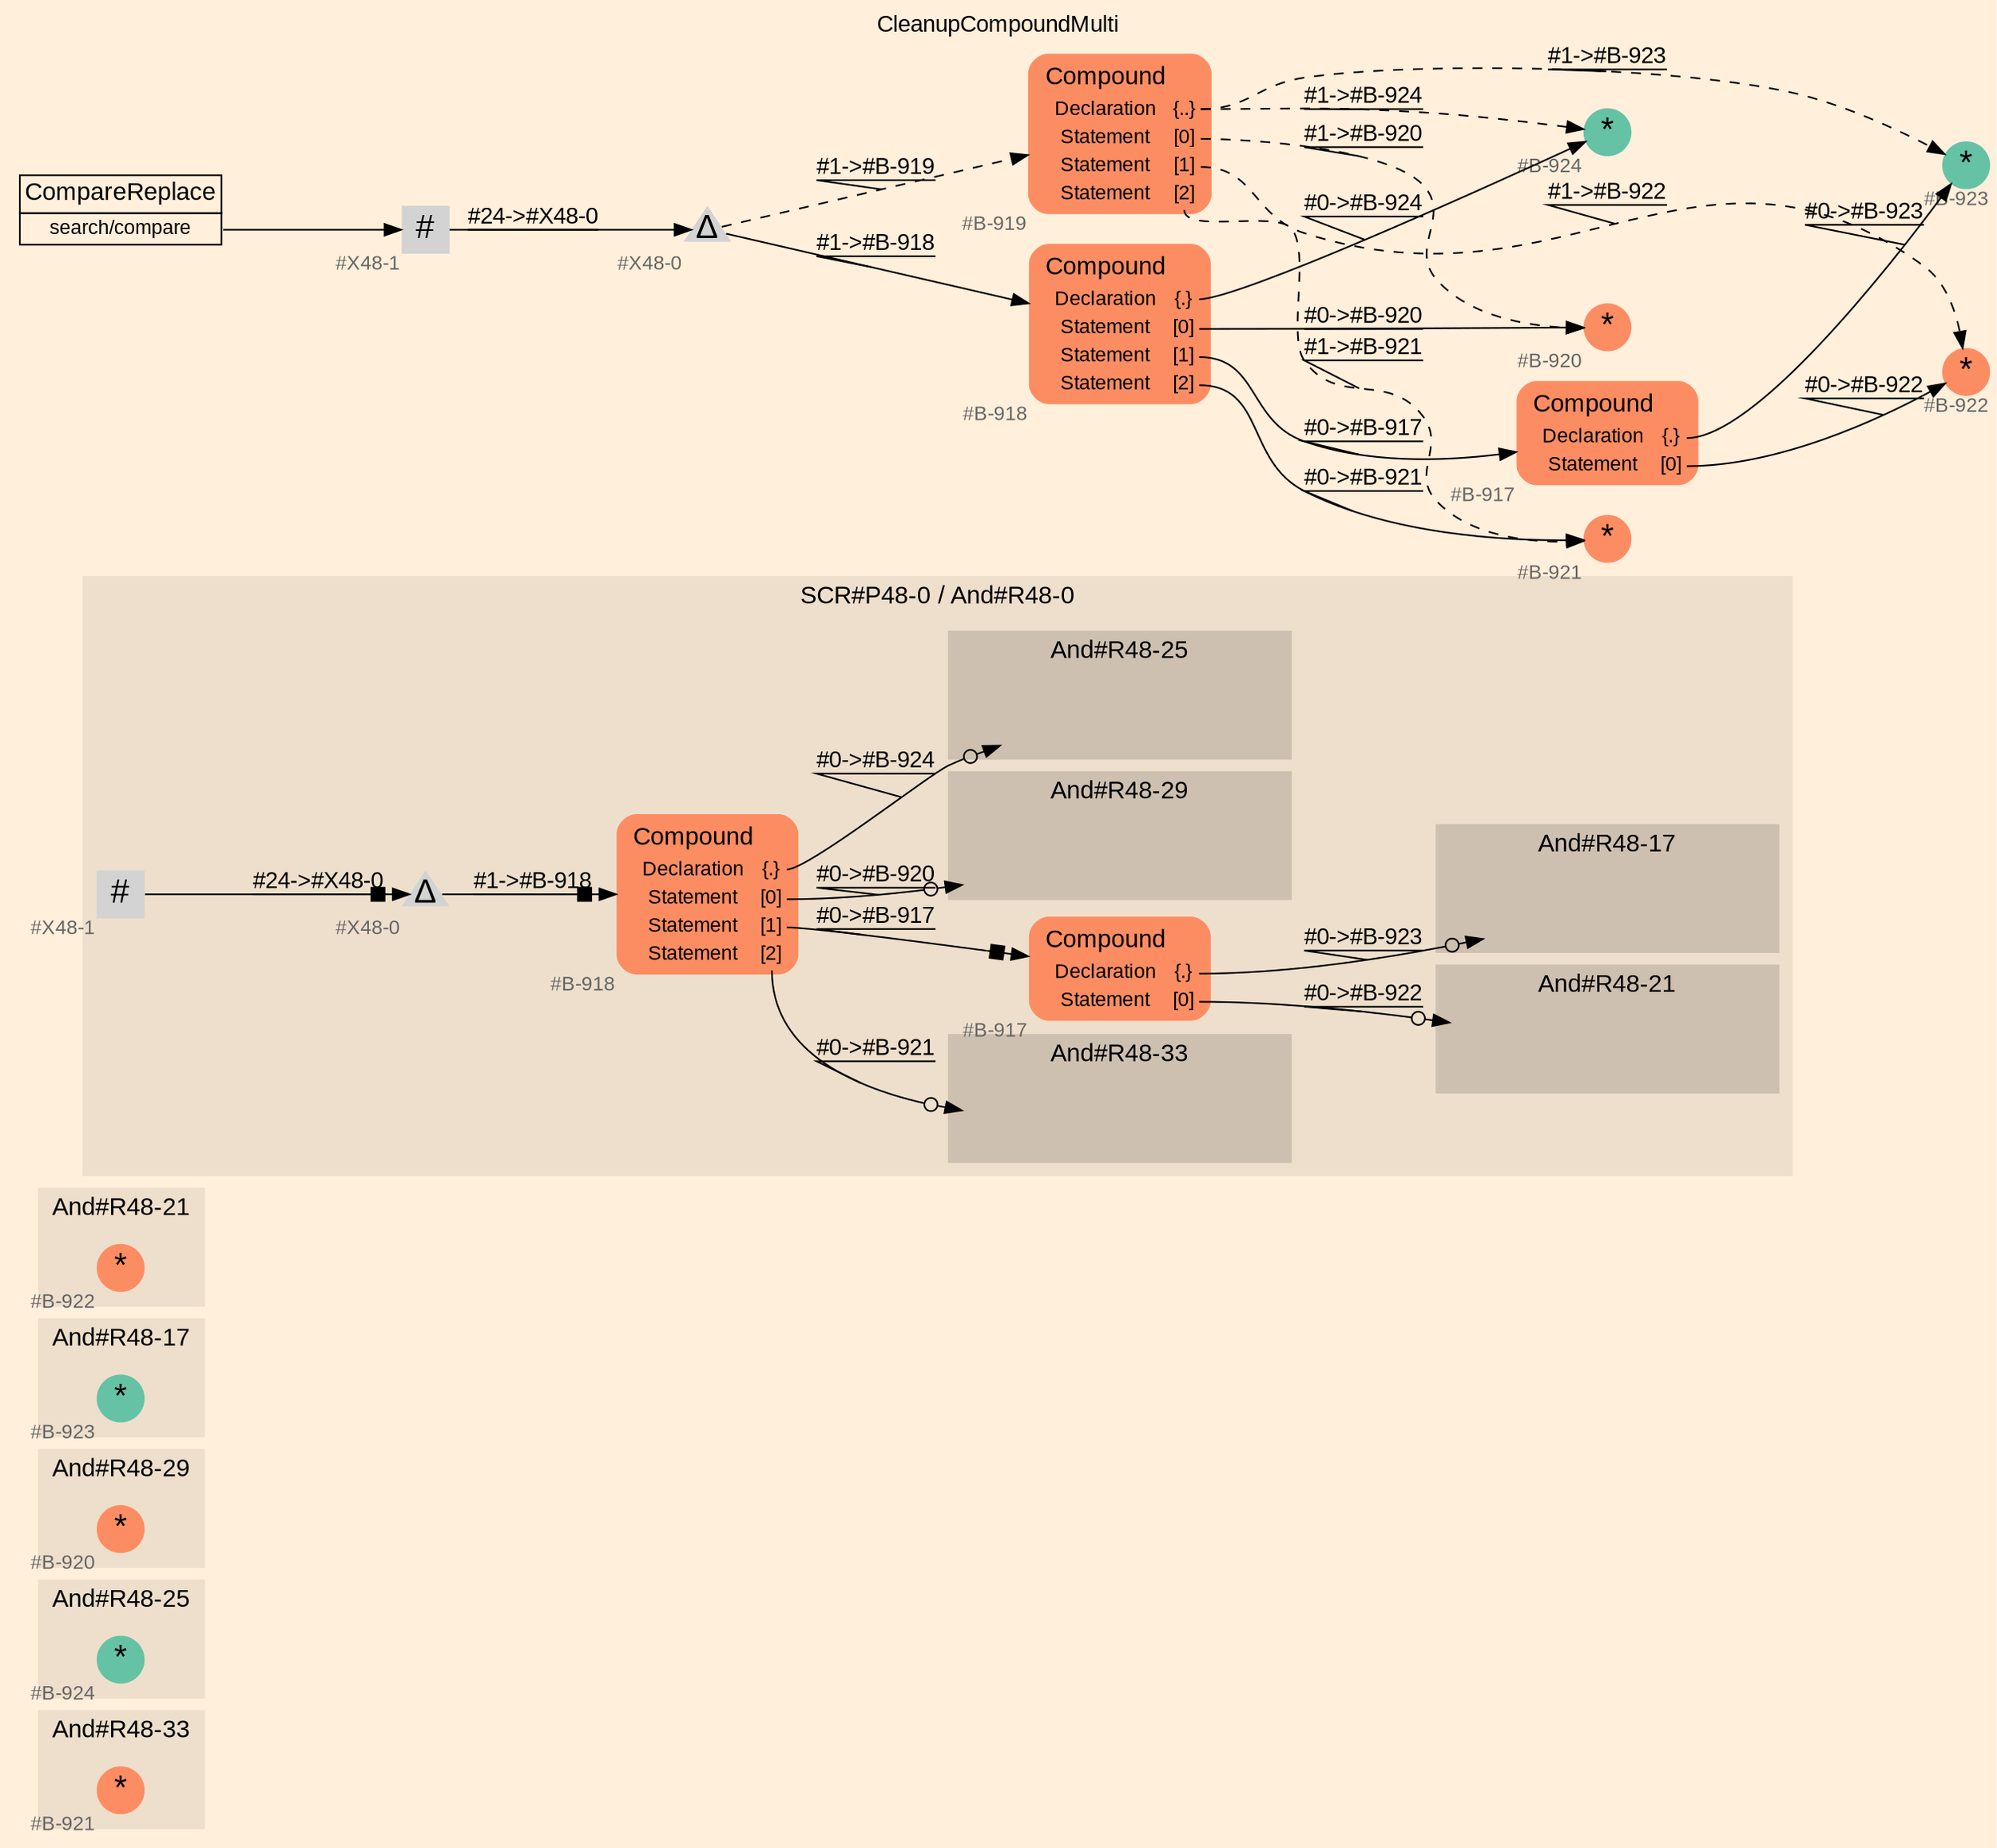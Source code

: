 digraph "CleanupCompoundMulti" {
label = "CleanupCompoundMulti"
labelloc = t
graph [
    rankdir = "LR"
    ranksep = 0.3
    bgcolor = antiquewhite1
    color = black
    fontcolor = black
    fontname = "Arial"
];
node [
    fontname = "Arial"
];
edge [
    fontname = "Arial"
];

// -------------------- figure And#R48-33 --------------------
// -------- region And#R48-33 ----------
subgraph "clusterAnd#R48-33" {
    label = "And#R48-33"
    style = "filled"
    color = antiquewhite2
    fontsize = "15"
    // -------- block And#R48-33/#B-921 ----------
    "And#R48-33/#B-921" [
        fillcolor = "/set28/2"
        xlabel = "#B-921"
        fontsize = "12"
        fontcolor = grey40
        shape = "circle"
        label = <<FONT COLOR="black" POINT-SIZE="20">*</FONT>>
        style = "filled"
        penwidth = 0.0
        fixedsize = true
        width = 0.4
        height = 0.4
    ];
    
}


// -------------------- figure And#R48-25 --------------------
// -------- region And#R48-25 ----------
subgraph "clusterAnd#R48-25" {
    label = "And#R48-25"
    style = "filled"
    color = antiquewhite2
    fontsize = "15"
    // -------- block And#R48-25/#B-924 ----------
    "And#R48-25/#B-924" [
        fillcolor = "/set28/1"
        xlabel = "#B-924"
        fontsize = "12"
        fontcolor = grey40
        shape = "circle"
        label = <<FONT COLOR="black" POINT-SIZE="20">*</FONT>>
        style = "filled"
        penwidth = 0.0
        fixedsize = true
        width = 0.4
        height = 0.4
    ];
    
}


// -------------------- figure And#R48-29 --------------------
// -------- region And#R48-29 ----------
subgraph "clusterAnd#R48-29" {
    label = "And#R48-29"
    style = "filled"
    color = antiquewhite2
    fontsize = "15"
    // -------- block And#R48-29/#B-920 ----------
    "And#R48-29/#B-920" [
        fillcolor = "/set28/2"
        xlabel = "#B-920"
        fontsize = "12"
        fontcolor = grey40
        shape = "circle"
        label = <<FONT COLOR="black" POINT-SIZE="20">*</FONT>>
        style = "filled"
        penwidth = 0.0
        fixedsize = true
        width = 0.4
        height = 0.4
    ];
    
}


// -------------------- figure And#R48-17 --------------------
// -------- region And#R48-17 ----------
subgraph "clusterAnd#R48-17" {
    label = "And#R48-17"
    style = "filled"
    color = antiquewhite2
    fontsize = "15"
    // -------- block And#R48-17/#B-923 ----------
    "And#R48-17/#B-923" [
        fillcolor = "/set28/1"
        xlabel = "#B-923"
        fontsize = "12"
        fontcolor = grey40
        shape = "circle"
        label = <<FONT COLOR="black" POINT-SIZE="20">*</FONT>>
        style = "filled"
        penwidth = 0.0
        fixedsize = true
        width = 0.4
        height = 0.4
    ];
    
}


// -------------------- figure And#R48-21 --------------------
// -------- region And#R48-21 ----------
subgraph "clusterAnd#R48-21" {
    label = "And#R48-21"
    style = "filled"
    color = antiquewhite2
    fontsize = "15"
    // -------- block And#R48-21/#B-922 ----------
    "And#R48-21/#B-922" [
        fillcolor = "/set28/2"
        xlabel = "#B-922"
        fontsize = "12"
        fontcolor = grey40
        shape = "circle"
        label = <<FONT COLOR="black" POINT-SIZE="20">*</FONT>>
        style = "filled"
        penwidth = 0.0
        fixedsize = true
        width = 0.4
        height = 0.4
    ];
    
}


// -------------------- figure And#R48-0 --------------------
// -------- region And#R48-0 ----------
subgraph "clusterAnd#R48-0" {
    label = "SCR#P48-0 / And#R48-0"
    style = "filled"
    color = antiquewhite2
    fontsize = "15"
    // -------- block And#R48-0/#B-917 ----------
    "And#R48-0/#B-917" [
        fillcolor = "/set28/2"
        xlabel = "#B-917"
        fontsize = "12"
        fontcolor = grey40
        shape = "plaintext"
        label = <<TABLE BORDER="0" CELLBORDER="0" CELLSPACING="0">
         <TR><TD><FONT COLOR="black" POINT-SIZE="15">Compound</FONT></TD></TR>
         <TR><TD><FONT COLOR="black" POINT-SIZE="12">Declaration</FONT></TD><TD PORT="port0"><FONT COLOR="black" POINT-SIZE="12">{.}</FONT></TD></TR>
         <TR><TD><FONT COLOR="black" POINT-SIZE="12">Statement</FONT></TD><TD PORT="port1"><FONT COLOR="black" POINT-SIZE="12">[0]</FONT></TD></TR>
        </TABLE>>
        style = "rounded,filled"
    ];
    
    // -------- block And#R48-0/#B-918 ----------
    "And#R48-0/#B-918" [
        fillcolor = "/set28/2"
        xlabel = "#B-918"
        fontsize = "12"
        fontcolor = grey40
        shape = "plaintext"
        label = <<TABLE BORDER="0" CELLBORDER="0" CELLSPACING="0">
         <TR><TD><FONT COLOR="black" POINT-SIZE="15">Compound</FONT></TD></TR>
         <TR><TD><FONT COLOR="black" POINT-SIZE="12">Declaration</FONT></TD><TD PORT="port0"><FONT COLOR="black" POINT-SIZE="12">{.}</FONT></TD></TR>
         <TR><TD><FONT COLOR="black" POINT-SIZE="12">Statement</FONT></TD><TD PORT="port1"><FONT COLOR="black" POINT-SIZE="12">[0]</FONT></TD></TR>
         <TR><TD><FONT COLOR="black" POINT-SIZE="12">Statement</FONT></TD><TD PORT="port2"><FONT COLOR="black" POINT-SIZE="12">[1]</FONT></TD></TR>
         <TR><TD><FONT COLOR="black" POINT-SIZE="12">Statement</FONT></TD><TD PORT="port3"><FONT COLOR="black" POINT-SIZE="12">[2]</FONT></TD></TR>
        </TABLE>>
        style = "rounded,filled"
    ];
    
    // -------- block And#R48-0/#X48-0 ----------
    "And#R48-0/#X48-0" [
        xlabel = "#X48-0"
        fontsize = "12"
        fontcolor = grey40
        shape = "triangle"
        label = <<FONT COLOR="black" POINT-SIZE="20">Δ</FONT>>
        style = "filled"
        penwidth = 0.0
        fixedsize = true
        width = 0.4
        height = 0.4
    ];
    
    // -------- block And#R48-0/#X48-1 ----------
    "And#R48-0/#X48-1" [
        xlabel = "#X48-1"
        fontsize = "12"
        fontcolor = grey40
        shape = "square"
        label = <<FONT COLOR="black" POINT-SIZE="20">#</FONT>>
        style = "filled"
        penwidth = 0.0
        fixedsize = true
        width = 0.4
        height = 0.4
    ];
    
    // -------- region And#R48-0/And#R48-21 ----------
    subgraph "clusterAnd#R48-0/And#R48-21" {
        label = "And#R48-21"
        style = "filled"
        color = antiquewhite3
        fontsize = "15"
        // -------- block And#R48-0/And#R48-21/#B-922 ----------
        "And#R48-0/And#R48-21/#B-922" [
            fillcolor = "/set28/2"
            xlabel = "#B-922"
            fontsize = "12"
            fontcolor = grey40
            shape = "none"
            style = "invisible"
        ];
        
    }
    
    // -------- region And#R48-0/And#R48-17 ----------
    subgraph "clusterAnd#R48-0/And#R48-17" {
        label = "And#R48-17"
        style = "filled"
        color = antiquewhite3
        fontsize = "15"
        // -------- block And#R48-0/And#R48-17/#B-923 ----------
        "And#R48-0/And#R48-17/#B-923" [
            fillcolor = "/set28/1"
            xlabel = "#B-923"
            fontsize = "12"
            fontcolor = grey40
            shape = "none"
            style = "invisible"
        ];
        
    }
    
    // -------- region And#R48-0/And#R48-29 ----------
    subgraph "clusterAnd#R48-0/And#R48-29" {
        label = "And#R48-29"
        style = "filled"
        color = antiquewhite3
        fontsize = "15"
        // -------- block And#R48-0/And#R48-29/#B-920 ----------
        "And#R48-0/And#R48-29/#B-920" [
            fillcolor = "/set28/2"
            xlabel = "#B-920"
            fontsize = "12"
            fontcolor = grey40
            shape = "none"
            style = "invisible"
        ];
        
    }
    
    // -------- region And#R48-0/And#R48-25 ----------
    subgraph "clusterAnd#R48-0/And#R48-25" {
        label = "And#R48-25"
        style = "filled"
        color = antiquewhite3
        fontsize = "15"
        // -------- block And#R48-0/And#R48-25/#B-924 ----------
        "And#R48-0/And#R48-25/#B-924" [
            fillcolor = "/set28/1"
            xlabel = "#B-924"
            fontsize = "12"
            fontcolor = grey40
            shape = "none"
            style = "invisible"
        ];
        
    }
    
    // -------- region And#R48-0/And#R48-33 ----------
    subgraph "clusterAnd#R48-0/And#R48-33" {
        label = "And#R48-33"
        style = "filled"
        color = antiquewhite3
        fontsize = "15"
        // -------- block And#R48-0/And#R48-33/#B-921 ----------
        "And#R48-0/And#R48-33/#B-921" [
            fillcolor = "/set28/2"
            xlabel = "#B-921"
            fontsize = "12"
            fontcolor = grey40
            shape = "none"
            style = "invisible"
        ];
        
    }
    
}

"And#R48-0/#B-917":port0 -> "And#R48-0/And#R48-17/#B-923" [
    arrowhead="normalnoneodot"
    label = "#0-&gt;#B-923"
    decorate = true
    color = black
    fontcolor = black
];

"And#R48-0/#B-917":port1 -> "And#R48-0/And#R48-21/#B-922" [
    arrowhead="normalnoneodot"
    label = "#0-&gt;#B-922"
    decorate = true
    color = black
    fontcolor = black
];

"And#R48-0/#B-918":port0 -> "And#R48-0/And#R48-25/#B-924" [
    arrowhead="normalnoneodot"
    label = "#0-&gt;#B-924"
    decorate = true
    color = black
    fontcolor = black
];

"And#R48-0/#B-918":port1 -> "And#R48-0/And#R48-29/#B-920" [
    arrowhead="normalnoneodot"
    label = "#0-&gt;#B-920"
    decorate = true
    color = black
    fontcolor = black
];

"And#R48-0/#B-918":port2 -> "And#R48-0/#B-917" [
    arrowhead="normalnonebox"
    label = "#0-&gt;#B-917"
    decorate = true
    color = black
    fontcolor = black
];

"And#R48-0/#B-918":port3 -> "And#R48-0/And#R48-33/#B-921" [
    arrowhead="normalnoneodot"
    label = "#0-&gt;#B-921"
    decorate = true
    color = black
    fontcolor = black
];

"And#R48-0/#X48-0" -> "And#R48-0/#B-918" [
    arrowhead="normalnonebox"
    label = "#1-&gt;#B-918"
    decorate = true
    color = black
    fontcolor = black
];

"And#R48-0/#X48-1" -> "And#R48-0/#X48-0" [
    arrowhead="normalnonebox"
    label = "#24-&gt;#X48-0"
    decorate = true
    color = black
    fontcolor = black
];


// -------------------- transformation figure --------------------
// -------- block CR#X48-2 ----------
"CR#X48-2" [
    fillcolor = antiquewhite1
    fontsize = "12"
    fontcolor = grey40
    shape = "plaintext"
    label = <<TABLE BORDER="0" CELLBORDER="1" CELLSPACING="0">
     <TR><TD><FONT COLOR="black" POINT-SIZE="15">CompareReplace</FONT></TD></TR>
     <TR><TD PORT="port0"><FONT COLOR="black" POINT-SIZE="12">search/compare</FONT></TD></TR>
    </TABLE>>
    style = "filled"
    color = black
];

// -------- block #X48-1 ----------
"#X48-1" [
    xlabel = "#X48-1"
    fontsize = "12"
    fontcolor = grey40
    shape = "square"
    label = <<FONT COLOR="black" POINT-SIZE="20">#</FONT>>
    style = "filled"
    penwidth = 0.0
    fixedsize = true
    width = 0.4
    height = 0.4
];

// -------- block #X48-0 ----------
"#X48-0" [
    xlabel = "#X48-0"
    fontsize = "12"
    fontcolor = grey40
    shape = "triangle"
    label = <<FONT COLOR="black" POINT-SIZE="20">Δ</FONT>>
    style = "filled"
    penwidth = 0.0
    fixedsize = true
    width = 0.4
    height = 0.4
];

// -------- block #B-918 ----------
"#B-918" [
    fillcolor = "/set28/2"
    xlabel = "#B-918"
    fontsize = "12"
    fontcolor = grey40
    shape = "plaintext"
    label = <<TABLE BORDER="0" CELLBORDER="0" CELLSPACING="0">
     <TR><TD><FONT COLOR="black" POINT-SIZE="15">Compound</FONT></TD></TR>
     <TR><TD><FONT COLOR="black" POINT-SIZE="12">Declaration</FONT></TD><TD PORT="port0"><FONT COLOR="black" POINT-SIZE="12">{.}</FONT></TD></TR>
     <TR><TD><FONT COLOR="black" POINT-SIZE="12">Statement</FONT></TD><TD PORT="port1"><FONT COLOR="black" POINT-SIZE="12">[0]</FONT></TD></TR>
     <TR><TD><FONT COLOR="black" POINT-SIZE="12">Statement</FONT></TD><TD PORT="port2"><FONT COLOR="black" POINT-SIZE="12">[1]</FONT></TD></TR>
     <TR><TD><FONT COLOR="black" POINT-SIZE="12">Statement</FONT></TD><TD PORT="port3"><FONT COLOR="black" POINT-SIZE="12">[2]</FONT></TD></TR>
    </TABLE>>
    style = "rounded,filled"
];

// -------- block #B-924 ----------
"#B-924" [
    fillcolor = "/set28/1"
    xlabel = "#B-924"
    fontsize = "12"
    fontcolor = grey40
    shape = "circle"
    label = <<FONT COLOR="black" POINT-SIZE="20">*</FONT>>
    style = "filled"
    penwidth = 0.0
    fixedsize = true
    width = 0.4
    height = 0.4
];

// -------- block #B-920 ----------
"#B-920" [
    fillcolor = "/set28/2"
    xlabel = "#B-920"
    fontsize = "12"
    fontcolor = grey40
    shape = "circle"
    label = <<FONT COLOR="black" POINT-SIZE="20">*</FONT>>
    style = "filled"
    penwidth = 0.0
    fixedsize = true
    width = 0.4
    height = 0.4
];

// -------- block #B-917 ----------
"#B-917" [
    fillcolor = "/set28/2"
    xlabel = "#B-917"
    fontsize = "12"
    fontcolor = grey40
    shape = "plaintext"
    label = <<TABLE BORDER="0" CELLBORDER="0" CELLSPACING="0">
     <TR><TD><FONT COLOR="black" POINT-SIZE="15">Compound</FONT></TD></TR>
     <TR><TD><FONT COLOR="black" POINT-SIZE="12">Declaration</FONT></TD><TD PORT="port0"><FONT COLOR="black" POINT-SIZE="12">{.}</FONT></TD></TR>
     <TR><TD><FONT COLOR="black" POINT-SIZE="12">Statement</FONT></TD><TD PORT="port1"><FONT COLOR="black" POINT-SIZE="12">[0]</FONT></TD></TR>
    </TABLE>>
    style = "rounded,filled"
];

// -------- block #B-923 ----------
"#B-923" [
    fillcolor = "/set28/1"
    xlabel = "#B-923"
    fontsize = "12"
    fontcolor = grey40
    shape = "circle"
    label = <<FONT COLOR="black" POINT-SIZE="20">*</FONT>>
    style = "filled"
    penwidth = 0.0
    fixedsize = true
    width = 0.4
    height = 0.4
];

// -------- block #B-922 ----------
"#B-922" [
    fillcolor = "/set28/2"
    xlabel = "#B-922"
    fontsize = "12"
    fontcolor = grey40
    shape = "circle"
    label = <<FONT COLOR="black" POINT-SIZE="20">*</FONT>>
    style = "filled"
    penwidth = 0.0
    fixedsize = true
    width = 0.4
    height = 0.4
];

// -------- block #B-921 ----------
"#B-921" [
    fillcolor = "/set28/2"
    xlabel = "#B-921"
    fontsize = "12"
    fontcolor = grey40
    shape = "circle"
    label = <<FONT COLOR="black" POINT-SIZE="20">*</FONT>>
    style = "filled"
    penwidth = 0.0
    fixedsize = true
    width = 0.4
    height = 0.4
];

// -------- block #B-919 ----------
"#B-919" [
    fillcolor = "/set28/2"
    xlabel = "#B-919"
    fontsize = "12"
    fontcolor = grey40
    shape = "plaintext"
    label = <<TABLE BORDER="0" CELLBORDER="0" CELLSPACING="0">
     <TR><TD><FONT COLOR="black" POINT-SIZE="15">Compound</FONT></TD></TR>
     <TR><TD><FONT COLOR="black" POINT-SIZE="12">Declaration</FONT></TD><TD PORT="port0"><FONT COLOR="black" POINT-SIZE="12">{..}</FONT></TD></TR>
     <TR><TD><FONT COLOR="black" POINT-SIZE="12">Statement</FONT></TD><TD PORT="port1"><FONT COLOR="black" POINT-SIZE="12">[0]</FONT></TD></TR>
     <TR><TD><FONT COLOR="black" POINT-SIZE="12">Statement</FONT></TD><TD PORT="port2"><FONT COLOR="black" POINT-SIZE="12">[1]</FONT></TD></TR>
     <TR><TD><FONT COLOR="black" POINT-SIZE="12">Statement</FONT></TD><TD PORT="port3"><FONT COLOR="black" POINT-SIZE="12">[2]</FONT></TD></TR>
    </TABLE>>
    style = "rounded,filled"
];

"CR#X48-2":port0 -> "#X48-1" [
    label = ""
    decorate = true
    color = black
    fontcolor = black
];

"#X48-1" -> "#X48-0" [
    label = "#24-&gt;#X48-0"
    decorate = true
    color = black
    fontcolor = black
];

"#X48-0" -> "#B-918" [
    label = "#1-&gt;#B-918"
    decorate = true
    color = black
    fontcolor = black
];

"#X48-0" -> "#B-919" [
    style="dashed"
    label = "#1-&gt;#B-919"
    decorate = true
    color = black
    fontcolor = black
];

"#B-918":port0 -> "#B-924" [
    label = "#0-&gt;#B-924"
    decorate = true
    color = black
    fontcolor = black
];

"#B-918":port1 -> "#B-920" [
    label = "#0-&gt;#B-920"
    decorate = true
    color = black
    fontcolor = black
];

"#B-918":port2 -> "#B-917" [
    label = "#0-&gt;#B-917"
    decorate = true
    color = black
    fontcolor = black
];

"#B-918":port3 -> "#B-921" [
    label = "#0-&gt;#B-921"
    decorate = true
    color = black
    fontcolor = black
];

"#B-917":port0 -> "#B-923" [
    label = "#0-&gt;#B-923"
    decorate = true
    color = black
    fontcolor = black
];

"#B-917":port1 -> "#B-922" [
    label = "#0-&gt;#B-922"
    decorate = true
    color = black
    fontcolor = black
];

"#B-919":port0 -> "#B-923" [
    style="dashed"
    label = "#1-&gt;#B-923"
    decorate = true
    color = black
    fontcolor = black
];

"#B-919":port0 -> "#B-924" [
    style="dashed"
    label = "#1-&gt;#B-924"
    decorate = true
    color = black
    fontcolor = black
];

"#B-919":port1 -> "#B-920" [
    style="dashed"
    label = "#1-&gt;#B-920"
    decorate = true
    color = black
    fontcolor = black
];

"#B-919":port2 -> "#B-922" [
    style="dashed"
    label = "#1-&gt;#B-922"
    decorate = true
    color = black
    fontcolor = black
];

"#B-919":port3 -> "#B-921" [
    style="dashed"
    label = "#1-&gt;#B-921"
    decorate = true
    color = black
    fontcolor = black
];


}
